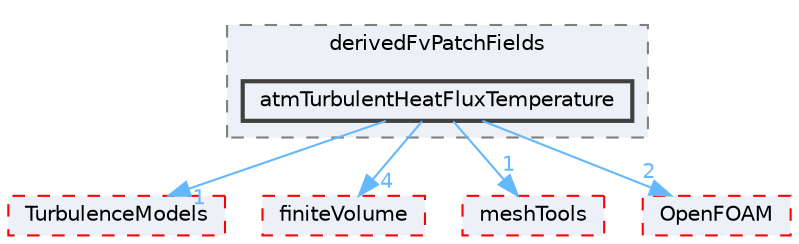 digraph "src/atmosphericModels/derivedFvPatchFields/atmTurbulentHeatFluxTemperature"
{
 // LATEX_PDF_SIZE
  bgcolor="transparent";
  edge [fontname=Helvetica,fontsize=10,labelfontname=Helvetica,labelfontsize=10];
  node [fontname=Helvetica,fontsize=10,shape=box,height=0.2,width=0.4];
  compound=true
  subgraph clusterdir_e580a0489938542e853307e9226a419e {
    graph [ bgcolor="#edf0f7", pencolor="grey50", label="derivedFvPatchFields", fontname=Helvetica,fontsize=10 style="filled,dashed", URL="dir_e580a0489938542e853307e9226a419e.html",tooltip=""]
  dir_1209e81979ea1ce4141abbb870d5275a [label="atmTurbulentHeatFluxTemperature", fillcolor="#edf0f7", color="grey25", style="filled,bold", URL="dir_1209e81979ea1ce4141abbb870d5275a.html",tooltip=""];
  }
  dir_1eda626aeac0f0ad2848c36acaa5d501 [label="TurbulenceModels", fillcolor="#edf0f7", color="red", style="filled,dashed", URL="dir_1eda626aeac0f0ad2848c36acaa5d501.html",tooltip=""];
  dir_9bd15774b555cf7259a6fa18f99fe99b [label="finiteVolume", fillcolor="#edf0f7", color="red", style="filled,dashed", URL="dir_9bd15774b555cf7259a6fa18f99fe99b.html",tooltip=""];
  dir_ae30ad0bef50cf391b24c614251bb9fd [label="meshTools", fillcolor="#edf0f7", color="red", style="filled,dashed", URL="dir_ae30ad0bef50cf391b24c614251bb9fd.html",tooltip=""];
  dir_c5473ff19b20e6ec4dfe5c310b3778a8 [label="OpenFOAM", fillcolor="#edf0f7", color="red", style="filled,dashed", URL="dir_c5473ff19b20e6ec4dfe5c310b3778a8.html",tooltip=""];
  dir_1209e81979ea1ce4141abbb870d5275a->dir_1eda626aeac0f0ad2848c36acaa5d501 [headlabel="1", labeldistance=1.5 headhref="dir_000159_004143.html" href="dir_000159_004143.html" color="steelblue1" fontcolor="steelblue1"];
  dir_1209e81979ea1ce4141abbb870d5275a->dir_9bd15774b555cf7259a6fa18f99fe99b [headlabel="4", labeldistance=1.5 headhref="dir_000159_001387.html" href="dir_000159_001387.html" color="steelblue1" fontcolor="steelblue1"];
  dir_1209e81979ea1ce4141abbb870d5275a->dir_ae30ad0bef50cf391b24c614251bb9fd [headlabel="1", labeldistance=1.5 headhref="dir_000159_002382.html" href="dir_000159_002382.html" color="steelblue1" fontcolor="steelblue1"];
  dir_1209e81979ea1ce4141abbb870d5275a->dir_c5473ff19b20e6ec4dfe5c310b3778a8 [headlabel="2", labeldistance=1.5 headhref="dir_000159_002695.html" href="dir_000159_002695.html" color="steelblue1" fontcolor="steelblue1"];
}
